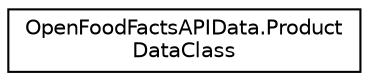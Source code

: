 digraph "Graphical Class Hierarchy"
{
 // LATEX_PDF_SIZE
  edge [fontname="Helvetica",fontsize="10",labelfontname="Helvetica",labelfontsize="10"];
  node [fontname="Helvetica",fontsize="10",shape=record];
  rankdir="LR";
  Node0 [label="OpenFoodFactsAPIData.Product\lDataClass",height=0.2,width=0.4,color="black", fillcolor="white", style="filled",URL="$class_open_food_facts_a_p_i_data_1_1_product_data_class.html",tooltip=" "];
}
